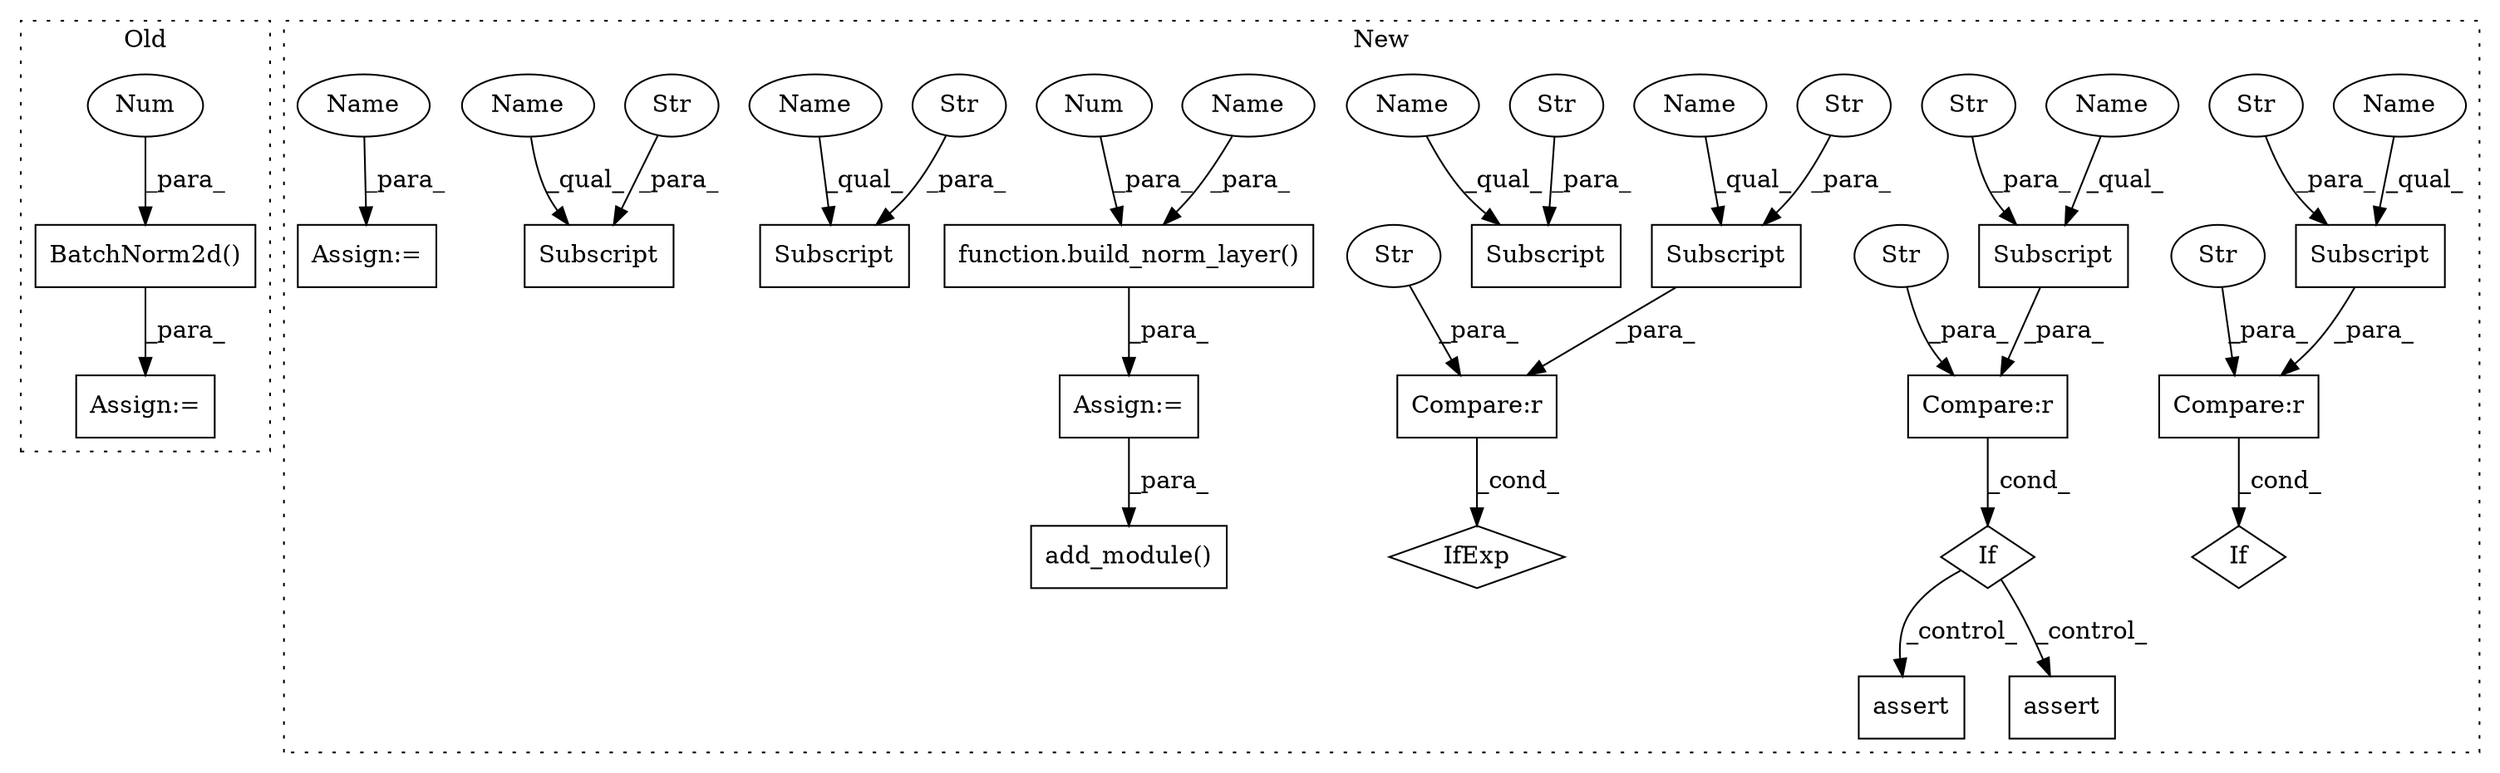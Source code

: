 digraph G {
subgraph cluster0 {
1 [label="BatchNorm2d()" a="75" s="7073,7090" l="15,1" shape="box"];
3 [label="Assign:=" a="68" s="7070" l="3" shape="box"];
27 [label="Num" a="76" s="7088" l="2" shape="ellipse"];
label = "Old";
style="dotted";
}
subgraph cluster1 {
2 [label="add_module()" a="75" s="8782,8828" l="16,1" shape="box"];
4 [label="function.build_norm_layer()" a="75" s="8666,8696" l="17,1" shape="box"];
5 [label="Subscript" a="63" s="7988,0" l="17,0" shape="box"];
6 [label="Compare:r" a="40" s="7988" l="25" shape="box"];
7 [label="If" a="96" s="7985,8013" l="3,14" shape="diamond"];
8 [label="Subscript" a="63" s="8737,0" l="17,0" shape="box"];
9 [label="Str" a="66" s="8009" l="4" shape="ellipse"];
10 [label="Subscript" a="63" s="8297,0" l="17,0" shape="box"];
11 [label="Str" a="66" s="7998" l="6" shape="ellipse"];
12 [label="Str" a="66" s="8747" l="6" shape="ellipse"];
13 [label="Str" a="66" s="8307" l="6" shape="ellipse"];
14 [label="Compare:r" a="40" s="8297" l="25" shape="box"];
15 [label="If" a="96" s="8294,8322" l="3,14" shape="diamond"];
16 [label="Subscript" a="63" s="8411,0" l="20,0" shape="box"];
17 [label="Compare:r" a="40" s="8737" l="25" shape="box"];
18 [label="Str" a="66" s="8318" l="4" shape="ellipse"];
19 [label="Subscript" a="63" s="8461,0" l="22,0" shape="box"];
20 [label="Str" a="66" s="8758" l="4" shape="ellipse"];
21 [label="Str" a="66" s="8471" l="11" shape="ellipse"];
22 [label="Str" a="66" s="8421" l="9" shape="ellipse"];
23 [label="Subscript" a="63" s="8357,0" l="26,0" shape="box"];
24 [label="Str" a="66" s="8367" l="15" shape="ellipse"];
25 [label="IfExp" a="51" s="8733,8762" l="4,6" shape="diamond"];
26 [label="assert" a="65" s="8086" l="7" shape="box"];
28 [label="Num" a="76" s="8694" l="2" shape="ellipse"];
29 [label="assert" a="65" s="8027" l="7" shape="box"];
30 [label="Assign:=" a="68" s="8663" l="3" shape="box"];
31 [label="Assign:=" a="68" s="8506" l="3" shape="box"];
32 [label="Name" a="87" s="8297" l="9" shape="ellipse"];
33 [label="Name" a="87" s="8683" l="9" shape="ellipse"];
34 [label="Name" a="87" s="8411" l="9" shape="ellipse"];
35 [label="Name" a="87" s="7988" l="9" shape="ellipse"];
36 [label="Name" a="87" s="8461" l="9" shape="ellipse"];
37 [label="Name" a="87" s="8737" l="9" shape="ellipse"];
38 [label="Name" a="87" s="8509" l="9" shape="ellipse"];
39 [label="Name" a="87" s="8357" l="9" shape="ellipse"];
label = "New";
style="dotted";
}
1 -> 3 [label="_para_"];
4 -> 30 [label="_para_"];
5 -> 6 [label="_para_"];
6 -> 7 [label="_cond_"];
7 -> 29 [label="_control_"];
7 -> 26 [label="_control_"];
8 -> 17 [label="_para_"];
9 -> 6 [label="_para_"];
10 -> 14 [label="_para_"];
11 -> 5 [label="_para_"];
12 -> 8 [label="_para_"];
13 -> 10 [label="_para_"];
14 -> 15 [label="_cond_"];
17 -> 25 [label="_cond_"];
18 -> 14 [label="_para_"];
20 -> 17 [label="_para_"];
21 -> 19 [label="_para_"];
22 -> 16 [label="_para_"];
24 -> 23 [label="_para_"];
27 -> 1 [label="_para_"];
28 -> 4 [label="_para_"];
30 -> 2 [label="_para_"];
32 -> 10 [label="_qual_"];
33 -> 4 [label="_para_"];
34 -> 16 [label="_qual_"];
35 -> 5 [label="_qual_"];
36 -> 19 [label="_qual_"];
37 -> 8 [label="_qual_"];
38 -> 31 [label="_para_"];
39 -> 23 [label="_qual_"];
}